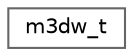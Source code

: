 digraph "Graphical Class Hierarchy"
{
 // LATEX_PDF_SIZE
  bgcolor="transparent";
  edge [fontname=Helvetica,fontsize=10,labelfontname=Helvetica,labelfontsize=10];
  node [fontname=Helvetica,fontsize=10,shape=box,height=0.2,width=0.4];
  rankdir="LR";
  Node0 [id="Node000000",label="m3dw_t",height=0.2,width=0.4,color="grey40", fillcolor="white", style="filled",URL="$structm3dw__t.html",tooltip=" "];
}
